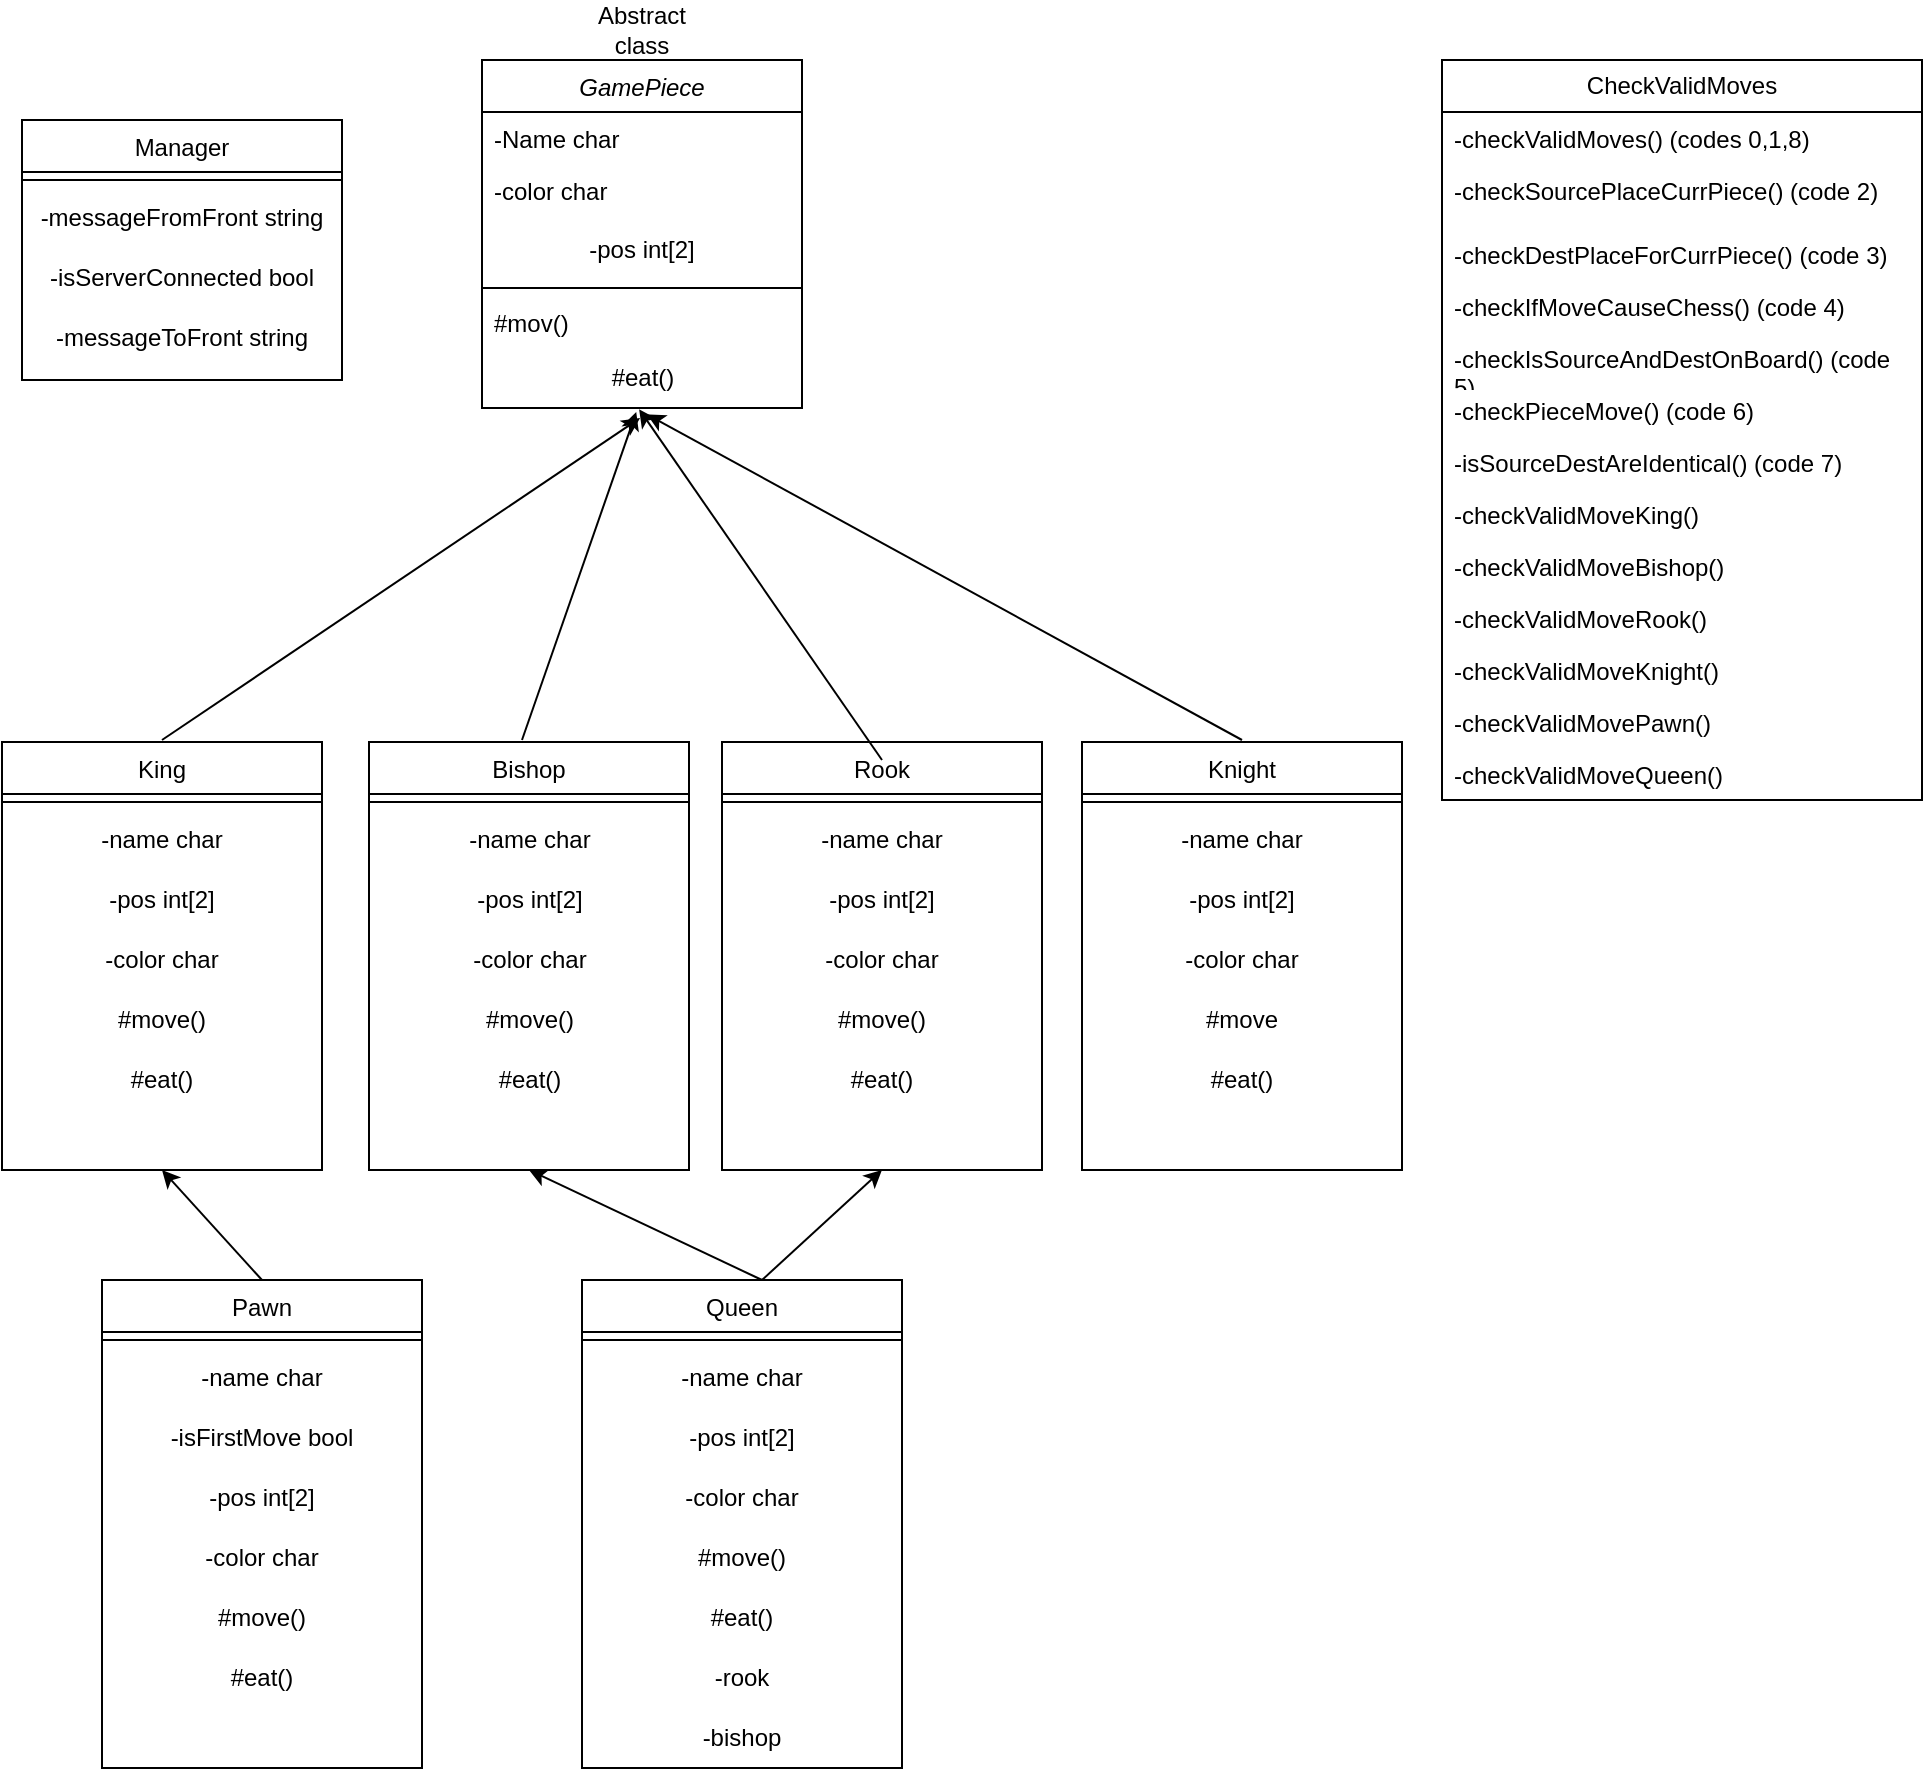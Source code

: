 <mxfile version="25.0.3">
  <diagram id="C5RBs43oDa-KdzZeNtuy" name="Page-1">
    <mxGraphModel dx="1222" dy="686" grid="1" gridSize="10" guides="1" tooltips="1" connect="1" arrows="1" fold="1" page="1" pageScale="1" pageWidth="827" pageHeight="1169" math="0" shadow="0">
      <root>
        <mxCell id="WIyWlLk6GJQsqaUBKTNV-0" />
        <mxCell id="WIyWlLk6GJQsqaUBKTNV-1" parent="WIyWlLk6GJQsqaUBKTNV-0" />
        <mxCell id="zkfFHV4jXpPFQw0GAbJ--0" value="GamePiece" style="swimlane;fontStyle=2;align=center;verticalAlign=top;childLayout=stackLayout;horizontal=1;startSize=26;horizontalStack=0;resizeParent=1;resizeLast=0;collapsible=1;marginBottom=0;rounded=0;shadow=0;strokeWidth=1;" parent="WIyWlLk6GJQsqaUBKTNV-1" vertex="1">
          <mxGeometry x="470" y="30" width="160" height="174" as="geometry">
            <mxRectangle x="230" y="140" width="160" height="26" as="alternateBounds" />
          </mxGeometry>
        </mxCell>
        <mxCell id="zkfFHV4jXpPFQw0GAbJ--1" value="-Name char&#xa;" style="text;align=left;verticalAlign=top;spacingLeft=4;spacingRight=4;overflow=hidden;rotatable=0;points=[[0,0.5],[1,0.5]];portConstraint=eastwest;" parent="zkfFHV4jXpPFQw0GAbJ--0" vertex="1">
          <mxGeometry y="26" width="160" height="26" as="geometry" />
        </mxCell>
        <mxCell id="zkfFHV4jXpPFQw0GAbJ--2" value="-color char" style="text;align=left;verticalAlign=top;spacingLeft=4;spacingRight=4;overflow=hidden;rotatable=0;points=[[0,0.5],[1,0.5]];portConstraint=eastwest;rounded=0;shadow=0;html=0;" parent="zkfFHV4jXpPFQw0GAbJ--0" vertex="1">
          <mxGeometry y="52" width="160" height="28" as="geometry" />
        </mxCell>
        <mxCell id="uKf4khgYDKrkayz7Dchj-2" value="-pos int[2]" style="text;html=1;strokeColor=none;fillColor=none;align=center;verticalAlign=middle;whiteSpace=wrap;rounded=0;" parent="zkfFHV4jXpPFQw0GAbJ--0" vertex="1">
          <mxGeometry y="80" width="160" height="30" as="geometry" />
        </mxCell>
        <mxCell id="zkfFHV4jXpPFQw0GAbJ--4" value="" style="line;html=1;strokeWidth=1;align=left;verticalAlign=middle;spacingTop=-1;spacingLeft=3;spacingRight=3;rotatable=0;labelPosition=right;points=[];portConstraint=eastwest;" parent="zkfFHV4jXpPFQw0GAbJ--0" vertex="1">
          <mxGeometry y="110" width="160" height="8" as="geometry" />
        </mxCell>
        <mxCell id="zkfFHV4jXpPFQw0GAbJ--5" value="#mov()" style="text;align=left;verticalAlign=top;spacingLeft=4;spacingRight=4;overflow=hidden;rotatable=0;points=[[0,0.5],[1,0.5]];portConstraint=eastwest;" parent="zkfFHV4jXpPFQw0GAbJ--0" vertex="1">
          <mxGeometry y="118" width="160" height="26" as="geometry" />
        </mxCell>
        <mxCell id="uKf4khgYDKrkayz7Dchj-0" value="#eat()" style="text;html=1;align=center;verticalAlign=middle;resizable=0;points=[];autosize=1;strokeColor=none;fillColor=none;" parent="zkfFHV4jXpPFQw0GAbJ--0" vertex="1">
          <mxGeometry y="144" width="160" height="30" as="geometry" />
        </mxCell>
        <mxCell id="zkfFHV4jXpPFQw0GAbJ--6" value="King" style="swimlane;fontStyle=0;align=center;verticalAlign=top;childLayout=stackLayout;horizontal=1;startSize=26;horizontalStack=0;resizeParent=1;resizeLast=0;collapsible=1;marginBottom=0;rounded=0;shadow=0;strokeWidth=1;" parent="WIyWlLk6GJQsqaUBKTNV-1" vertex="1">
          <mxGeometry x="230" y="371" width="160" height="214" as="geometry">
            <mxRectangle x="130" y="380" width="160" height="26" as="alternateBounds" />
          </mxGeometry>
        </mxCell>
        <mxCell id="zkfFHV4jXpPFQw0GAbJ--9" value="" style="line;html=1;strokeWidth=1;align=left;verticalAlign=middle;spacingTop=-1;spacingLeft=3;spacingRight=3;rotatable=0;labelPosition=right;points=[];portConstraint=eastwest;" parent="zkfFHV4jXpPFQw0GAbJ--6" vertex="1">
          <mxGeometry y="26" width="160" height="8" as="geometry" />
        </mxCell>
        <mxCell id="uKf4khgYDKrkayz7Dchj-10" value="-name char" style="text;html=1;strokeColor=none;fillColor=none;align=center;verticalAlign=middle;whiteSpace=wrap;rounded=0;" parent="zkfFHV4jXpPFQw0GAbJ--6" vertex="1">
          <mxGeometry y="34" width="160" height="30" as="geometry" />
        </mxCell>
        <mxCell id="uKf4khgYDKrkayz7Dchj-11" value="-pos int[2]" style="text;html=1;strokeColor=none;fillColor=none;align=center;verticalAlign=middle;whiteSpace=wrap;rounded=0;" parent="zkfFHV4jXpPFQw0GAbJ--6" vertex="1">
          <mxGeometry y="64" width="160" height="30" as="geometry" />
        </mxCell>
        <mxCell id="uKf4khgYDKrkayz7Dchj-12" value="-color char" style="text;html=1;strokeColor=none;fillColor=none;align=center;verticalAlign=middle;whiteSpace=wrap;rounded=0;" parent="zkfFHV4jXpPFQw0GAbJ--6" vertex="1">
          <mxGeometry y="94" width="160" height="30" as="geometry" />
        </mxCell>
        <mxCell id="uKf4khgYDKrkayz7Dchj-13" value="#move()" style="text;html=1;strokeColor=none;fillColor=none;align=center;verticalAlign=middle;whiteSpace=wrap;rounded=0;" parent="zkfFHV4jXpPFQw0GAbJ--6" vertex="1">
          <mxGeometry y="124" width="160" height="30" as="geometry" />
        </mxCell>
        <mxCell id="uKf4khgYDKrkayz7Dchj-14" value="#eat()" style="text;html=1;strokeColor=none;fillColor=none;align=center;verticalAlign=middle;whiteSpace=wrap;rounded=0;" parent="zkfFHV4jXpPFQw0GAbJ--6" vertex="1">
          <mxGeometry y="154" width="160" height="30" as="geometry" />
        </mxCell>
        <mxCell id="uKf4khgYDKrkayz7Dchj-16" value="Bishop" style="swimlane;fontStyle=0;align=center;verticalAlign=top;childLayout=stackLayout;horizontal=1;startSize=26;horizontalStack=0;resizeParent=1;resizeLast=0;collapsible=1;marginBottom=0;rounded=0;shadow=0;strokeWidth=1;" parent="WIyWlLk6GJQsqaUBKTNV-1" vertex="1">
          <mxGeometry x="413.5" y="371" width="160" height="214" as="geometry">
            <mxRectangle x="130" y="380" width="160" height="26" as="alternateBounds" />
          </mxGeometry>
        </mxCell>
        <mxCell id="uKf4khgYDKrkayz7Dchj-17" value="" style="line;html=1;strokeWidth=1;align=left;verticalAlign=middle;spacingTop=-1;spacingLeft=3;spacingRight=3;rotatable=0;labelPosition=right;points=[];portConstraint=eastwest;" parent="uKf4khgYDKrkayz7Dchj-16" vertex="1">
          <mxGeometry y="26" width="160" height="8" as="geometry" />
        </mxCell>
        <mxCell id="uKf4khgYDKrkayz7Dchj-19" value="-name char" style="text;html=1;strokeColor=none;fillColor=none;align=center;verticalAlign=middle;whiteSpace=wrap;rounded=0;" parent="uKf4khgYDKrkayz7Dchj-16" vertex="1">
          <mxGeometry y="34" width="160" height="30" as="geometry" />
        </mxCell>
        <mxCell id="uKf4khgYDKrkayz7Dchj-20" value="-pos int[2]" style="text;html=1;strokeColor=none;fillColor=none;align=center;verticalAlign=middle;whiteSpace=wrap;rounded=0;" parent="uKf4khgYDKrkayz7Dchj-16" vertex="1">
          <mxGeometry y="64" width="160" height="30" as="geometry" />
        </mxCell>
        <mxCell id="uKf4khgYDKrkayz7Dchj-21" value="-color char" style="text;html=1;strokeColor=none;fillColor=none;align=center;verticalAlign=middle;whiteSpace=wrap;rounded=0;" parent="uKf4khgYDKrkayz7Dchj-16" vertex="1">
          <mxGeometry y="94" width="160" height="30" as="geometry" />
        </mxCell>
        <mxCell id="uKf4khgYDKrkayz7Dchj-22" value="#move()" style="text;html=1;strokeColor=none;fillColor=none;align=center;verticalAlign=middle;whiteSpace=wrap;rounded=0;" parent="uKf4khgYDKrkayz7Dchj-16" vertex="1">
          <mxGeometry y="124" width="160" height="30" as="geometry" />
        </mxCell>
        <mxCell id="uKf4khgYDKrkayz7Dchj-23" value="#eat()" style="text;html=1;strokeColor=none;fillColor=none;align=center;verticalAlign=middle;whiteSpace=wrap;rounded=0;" parent="uKf4khgYDKrkayz7Dchj-16" vertex="1">
          <mxGeometry y="154" width="160" height="30" as="geometry" />
        </mxCell>
        <mxCell id="uKf4khgYDKrkayz7Dchj-24" value="Pawn" style="swimlane;fontStyle=0;align=center;verticalAlign=top;childLayout=stackLayout;horizontal=1;startSize=26;horizontalStack=0;resizeParent=1;resizeLast=0;collapsible=1;marginBottom=0;rounded=0;shadow=0;strokeWidth=1;" parent="WIyWlLk6GJQsqaUBKTNV-1" vertex="1">
          <mxGeometry x="280" y="640" width="160" height="244" as="geometry">
            <mxRectangle x="130" y="380" width="160" height="26" as="alternateBounds" />
          </mxGeometry>
        </mxCell>
        <mxCell id="uKf4khgYDKrkayz7Dchj-25" value="" style="line;html=1;strokeWidth=1;align=left;verticalAlign=middle;spacingTop=-1;spacingLeft=3;spacingRight=3;rotatable=0;labelPosition=right;points=[];portConstraint=eastwest;" parent="uKf4khgYDKrkayz7Dchj-24" vertex="1">
          <mxGeometry y="26" width="160" height="8" as="geometry" />
        </mxCell>
        <mxCell id="uKf4khgYDKrkayz7Dchj-27" value="-name char" style="text;html=1;strokeColor=none;fillColor=none;align=center;verticalAlign=middle;whiteSpace=wrap;rounded=0;" parent="uKf4khgYDKrkayz7Dchj-24" vertex="1">
          <mxGeometry y="34" width="160" height="30" as="geometry" />
        </mxCell>
        <mxCell id="Nb2OSsjPxE97VhZuJiwx-2" value="-isFirstMove bool" style="text;html=1;align=center;verticalAlign=middle;whiteSpace=wrap;rounded=0;" parent="uKf4khgYDKrkayz7Dchj-24" vertex="1">
          <mxGeometry y="64" width="160" height="30" as="geometry" />
        </mxCell>
        <mxCell id="uKf4khgYDKrkayz7Dchj-28" value="-pos int[2]" style="text;html=1;strokeColor=none;fillColor=none;align=center;verticalAlign=middle;whiteSpace=wrap;rounded=0;" parent="uKf4khgYDKrkayz7Dchj-24" vertex="1">
          <mxGeometry y="94" width="160" height="30" as="geometry" />
        </mxCell>
        <mxCell id="uKf4khgYDKrkayz7Dchj-29" value="-color char" style="text;html=1;strokeColor=none;fillColor=none;align=center;verticalAlign=middle;whiteSpace=wrap;rounded=0;" parent="uKf4khgYDKrkayz7Dchj-24" vertex="1">
          <mxGeometry y="124" width="160" height="30" as="geometry" />
        </mxCell>
        <mxCell id="uKf4khgYDKrkayz7Dchj-30" value="#move()" style="text;html=1;strokeColor=none;fillColor=none;align=center;verticalAlign=middle;whiteSpace=wrap;rounded=0;" parent="uKf4khgYDKrkayz7Dchj-24" vertex="1">
          <mxGeometry y="154" width="160" height="30" as="geometry" />
        </mxCell>
        <mxCell id="uKf4khgYDKrkayz7Dchj-31" value="#eat()" style="text;html=1;strokeColor=none;fillColor=none;align=center;verticalAlign=middle;whiteSpace=wrap;rounded=0;" parent="uKf4khgYDKrkayz7Dchj-24" vertex="1">
          <mxGeometry y="184" width="160" height="30" as="geometry" />
        </mxCell>
        <mxCell id="uKf4khgYDKrkayz7Dchj-33" value="Knight" style="swimlane;fontStyle=0;align=center;verticalAlign=top;childLayout=stackLayout;horizontal=1;startSize=26;horizontalStack=0;resizeParent=1;resizeLast=0;collapsible=1;marginBottom=0;rounded=0;shadow=0;strokeWidth=1;" parent="WIyWlLk6GJQsqaUBKTNV-1" vertex="1">
          <mxGeometry x="770" y="371" width="160" height="214" as="geometry">
            <mxRectangle x="130" y="380" width="160" height="26" as="alternateBounds" />
          </mxGeometry>
        </mxCell>
        <mxCell id="uKf4khgYDKrkayz7Dchj-34" value="" style="line;html=1;strokeWidth=1;align=left;verticalAlign=middle;spacingTop=-1;spacingLeft=3;spacingRight=3;rotatable=0;labelPosition=right;points=[];portConstraint=eastwest;" parent="uKf4khgYDKrkayz7Dchj-33" vertex="1">
          <mxGeometry y="26" width="160" height="8" as="geometry" />
        </mxCell>
        <mxCell id="uKf4khgYDKrkayz7Dchj-36" value="-name char" style="text;html=1;strokeColor=none;fillColor=none;align=center;verticalAlign=middle;whiteSpace=wrap;rounded=0;" parent="uKf4khgYDKrkayz7Dchj-33" vertex="1">
          <mxGeometry y="34" width="160" height="30" as="geometry" />
        </mxCell>
        <mxCell id="uKf4khgYDKrkayz7Dchj-37" value="-pos int[2]" style="text;html=1;strokeColor=none;fillColor=none;align=center;verticalAlign=middle;whiteSpace=wrap;rounded=0;" parent="uKf4khgYDKrkayz7Dchj-33" vertex="1">
          <mxGeometry y="64" width="160" height="30" as="geometry" />
        </mxCell>
        <mxCell id="uKf4khgYDKrkayz7Dchj-38" value="-color char" style="text;html=1;strokeColor=none;fillColor=none;align=center;verticalAlign=middle;whiteSpace=wrap;rounded=0;" parent="uKf4khgYDKrkayz7Dchj-33" vertex="1">
          <mxGeometry y="94" width="160" height="30" as="geometry" />
        </mxCell>
        <mxCell id="uKf4khgYDKrkayz7Dchj-39" value="#move" style="text;html=1;strokeColor=none;fillColor=none;align=center;verticalAlign=middle;whiteSpace=wrap;rounded=0;" parent="uKf4khgYDKrkayz7Dchj-33" vertex="1">
          <mxGeometry y="124" width="160" height="30" as="geometry" />
        </mxCell>
        <mxCell id="uKf4khgYDKrkayz7Dchj-40" value="#eat()" style="text;html=1;strokeColor=none;fillColor=none;align=center;verticalAlign=middle;whiteSpace=wrap;rounded=0;" parent="uKf4khgYDKrkayz7Dchj-33" vertex="1">
          <mxGeometry y="154" width="160" height="30" as="geometry" />
        </mxCell>
        <mxCell id="uKf4khgYDKrkayz7Dchj-51" value="Rook" style="swimlane;fontStyle=0;align=center;verticalAlign=top;childLayout=stackLayout;horizontal=1;startSize=26;horizontalStack=0;resizeParent=1;resizeLast=0;collapsible=1;marginBottom=0;rounded=0;shadow=0;strokeWidth=1;" parent="WIyWlLk6GJQsqaUBKTNV-1" vertex="1">
          <mxGeometry x="590" y="371" width="160" height="214" as="geometry">
            <mxRectangle x="130" y="380" width="160" height="26" as="alternateBounds" />
          </mxGeometry>
        </mxCell>
        <mxCell id="uKf4khgYDKrkayz7Dchj-52" value="" style="line;html=1;strokeWidth=1;align=left;verticalAlign=middle;spacingTop=-1;spacingLeft=3;spacingRight=3;rotatable=0;labelPosition=right;points=[];portConstraint=eastwest;" parent="uKf4khgYDKrkayz7Dchj-51" vertex="1">
          <mxGeometry y="26" width="160" height="8" as="geometry" />
        </mxCell>
        <mxCell id="uKf4khgYDKrkayz7Dchj-54" value="-name char" style="text;html=1;strokeColor=none;fillColor=none;align=center;verticalAlign=middle;whiteSpace=wrap;rounded=0;" parent="uKf4khgYDKrkayz7Dchj-51" vertex="1">
          <mxGeometry y="34" width="160" height="30" as="geometry" />
        </mxCell>
        <mxCell id="uKf4khgYDKrkayz7Dchj-55" value="-pos int[2]" style="text;html=1;strokeColor=none;fillColor=none;align=center;verticalAlign=middle;whiteSpace=wrap;rounded=0;" parent="uKf4khgYDKrkayz7Dchj-51" vertex="1">
          <mxGeometry y="64" width="160" height="30" as="geometry" />
        </mxCell>
        <mxCell id="uKf4khgYDKrkayz7Dchj-56" value="-color char" style="text;html=1;strokeColor=none;fillColor=none;align=center;verticalAlign=middle;whiteSpace=wrap;rounded=0;" parent="uKf4khgYDKrkayz7Dchj-51" vertex="1">
          <mxGeometry y="94" width="160" height="30" as="geometry" />
        </mxCell>
        <mxCell id="uKf4khgYDKrkayz7Dchj-57" value="#move()" style="text;html=1;strokeColor=none;fillColor=none;align=center;verticalAlign=middle;whiteSpace=wrap;rounded=0;" parent="uKf4khgYDKrkayz7Dchj-51" vertex="1">
          <mxGeometry y="124" width="160" height="30" as="geometry" />
        </mxCell>
        <mxCell id="uKf4khgYDKrkayz7Dchj-58" value="#eat()" style="text;html=1;strokeColor=none;fillColor=none;align=center;verticalAlign=middle;whiteSpace=wrap;rounded=0;" parent="uKf4khgYDKrkayz7Dchj-51" vertex="1">
          <mxGeometry y="154" width="160" height="30" as="geometry" />
        </mxCell>
        <mxCell id="uKf4khgYDKrkayz7Dchj-59" value="Queen" style="swimlane;fontStyle=0;align=center;verticalAlign=top;childLayout=stackLayout;horizontal=1;startSize=26;horizontalStack=0;resizeParent=1;resizeLast=0;collapsible=1;marginBottom=0;rounded=0;shadow=0;strokeWidth=1;" parent="WIyWlLk6GJQsqaUBKTNV-1" vertex="1">
          <mxGeometry x="520" y="640" width="160" height="244" as="geometry">
            <mxRectangle x="130" y="380" width="160" height="26" as="alternateBounds" />
          </mxGeometry>
        </mxCell>
        <mxCell id="uKf4khgYDKrkayz7Dchj-60" value="" style="line;html=1;strokeWidth=1;align=left;verticalAlign=middle;spacingTop=-1;spacingLeft=3;spacingRight=3;rotatable=0;labelPosition=right;points=[];portConstraint=eastwest;" parent="uKf4khgYDKrkayz7Dchj-59" vertex="1">
          <mxGeometry y="26" width="160" height="8" as="geometry" />
        </mxCell>
        <mxCell id="uKf4khgYDKrkayz7Dchj-62" value="-name char" style="text;html=1;strokeColor=none;fillColor=none;align=center;verticalAlign=middle;whiteSpace=wrap;rounded=0;" parent="uKf4khgYDKrkayz7Dchj-59" vertex="1">
          <mxGeometry y="34" width="160" height="30" as="geometry" />
        </mxCell>
        <mxCell id="uKf4khgYDKrkayz7Dchj-63" value="-pos int[2]" style="text;html=1;strokeColor=none;fillColor=none;align=center;verticalAlign=middle;whiteSpace=wrap;rounded=0;" parent="uKf4khgYDKrkayz7Dchj-59" vertex="1">
          <mxGeometry y="64" width="160" height="30" as="geometry" />
        </mxCell>
        <mxCell id="uKf4khgYDKrkayz7Dchj-64" value="-color char" style="text;html=1;strokeColor=none;fillColor=none;align=center;verticalAlign=middle;whiteSpace=wrap;rounded=0;" parent="uKf4khgYDKrkayz7Dchj-59" vertex="1">
          <mxGeometry y="94" width="160" height="30" as="geometry" />
        </mxCell>
        <mxCell id="uKf4khgYDKrkayz7Dchj-65" value="#move()" style="text;html=1;strokeColor=none;fillColor=none;align=center;verticalAlign=middle;whiteSpace=wrap;rounded=0;" parent="uKf4khgYDKrkayz7Dchj-59" vertex="1">
          <mxGeometry y="124" width="160" height="30" as="geometry" />
        </mxCell>
        <mxCell id="uKf4khgYDKrkayz7Dchj-66" value="#eat()" style="text;html=1;strokeColor=none;fillColor=none;align=center;verticalAlign=middle;whiteSpace=wrap;rounded=0;" parent="uKf4khgYDKrkayz7Dchj-59" vertex="1">
          <mxGeometry y="154" width="160" height="30" as="geometry" />
        </mxCell>
        <mxCell id="2d02JC_sg-Ys1QMe8asH-29" value="-rook" style="text;html=1;strokeColor=none;fillColor=none;align=center;verticalAlign=middle;whiteSpace=wrap;rounded=0;" parent="uKf4khgYDKrkayz7Dchj-59" vertex="1">
          <mxGeometry y="184" width="160" height="30" as="geometry" />
        </mxCell>
        <mxCell id="2d02JC_sg-Ys1QMe8asH-31" value="-bishop" style="text;html=1;strokeColor=none;fillColor=none;align=center;verticalAlign=middle;whiteSpace=wrap;rounded=0;" parent="uKf4khgYDKrkayz7Dchj-59" vertex="1">
          <mxGeometry y="214" width="160" height="30" as="geometry" />
        </mxCell>
        <mxCell id="Nb2OSsjPxE97VhZuJiwx-0" value="Abstract class" style="text;html=1;align=center;verticalAlign=middle;whiteSpace=wrap;rounded=0;" parent="WIyWlLk6GJQsqaUBKTNV-1" vertex="1">
          <mxGeometry x="520" width="60" height="30" as="geometry" />
        </mxCell>
        <mxCell id="Nb2OSsjPxE97VhZuJiwx-3" value="Manager" style="swimlane;fontStyle=0;align=center;verticalAlign=top;childLayout=stackLayout;horizontal=1;startSize=26;horizontalStack=0;resizeParent=1;resizeLast=0;collapsible=1;marginBottom=0;rounded=0;shadow=0;strokeWidth=1;" parent="WIyWlLk6GJQsqaUBKTNV-1" vertex="1">
          <mxGeometry x="240" y="60" width="160" height="130" as="geometry">
            <mxRectangle x="130" y="380" width="160" height="26" as="alternateBounds" />
          </mxGeometry>
        </mxCell>
        <mxCell id="Nb2OSsjPxE97VhZuJiwx-4" value="" style="line;html=1;strokeWidth=1;align=left;verticalAlign=middle;spacingTop=-1;spacingLeft=3;spacingRight=3;rotatable=0;labelPosition=right;points=[];portConstraint=eastwest;" parent="Nb2OSsjPxE97VhZuJiwx-3" vertex="1">
          <mxGeometry y="26" width="160" height="8" as="geometry" />
        </mxCell>
        <mxCell id="Nb2OSsjPxE97VhZuJiwx-5" value="-messageFromFront string" style="text;html=1;strokeColor=none;fillColor=none;align=center;verticalAlign=middle;whiteSpace=wrap;rounded=0;" parent="Nb2OSsjPxE97VhZuJiwx-3" vertex="1">
          <mxGeometry y="34" width="160" height="30" as="geometry" />
        </mxCell>
        <mxCell id="Nb2OSsjPxE97VhZuJiwx-6" value="-isServerConnected bool" style="text;html=1;strokeColor=none;fillColor=none;align=center;verticalAlign=middle;whiteSpace=wrap;rounded=0;" parent="Nb2OSsjPxE97VhZuJiwx-3" vertex="1">
          <mxGeometry y="64" width="160" height="30" as="geometry" />
        </mxCell>
        <mxCell id="Nb2OSsjPxE97VhZuJiwx-7" value="-messageToFront string" style="text;html=1;strokeColor=none;fillColor=none;align=center;verticalAlign=middle;whiteSpace=wrap;rounded=0;" parent="Nb2OSsjPxE97VhZuJiwx-3" vertex="1">
          <mxGeometry y="94" width="160" height="30" as="geometry" />
        </mxCell>
        <mxCell id="2d02JC_sg-Ys1QMe8asH-1" value="" style="endArrow=classic;html=1;rounded=0;entryX=0.494;entryY=1.167;entryDx=0;entryDy=0;entryPerimeter=0;" parent="WIyWlLk6GJQsqaUBKTNV-1" target="uKf4khgYDKrkayz7Dchj-0" edge="1">
          <mxGeometry width="50" height="50" relative="1" as="geometry">
            <mxPoint x="310" y="370" as="sourcePoint" />
            <mxPoint x="360" y="320" as="targetPoint" />
          </mxGeometry>
        </mxCell>
        <mxCell id="2d02JC_sg-Ys1QMe8asH-2" value="" style="endArrow=classic;html=1;rounded=0;entryX=0.516;entryY=1.107;entryDx=0;entryDy=0;entryPerimeter=0;" parent="WIyWlLk6GJQsqaUBKTNV-1" target="uKf4khgYDKrkayz7Dchj-0" edge="1">
          <mxGeometry width="50" height="50" relative="1" as="geometry">
            <mxPoint x="850" y="370" as="sourcePoint" />
            <mxPoint x="900" y="320" as="targetPoint" />
          </mxGeometry>
        </mxCell>
        <mxCell id="2d02JC_sg-Ys1QMe8asH-3" value="" style="endArrow=classic;html=1;rounded=0;entryX=0.482;entryY=1.067;entryDx=0;entryDy=0;entryPerimeter=0;" parent="WIyWlLk6GJQsqaUBKTNV-1" target="uKf4khgYDKrkayz7Dchj-0" edge="1">
          <mxGeometry width="50" height="50" relative="1" as="geometry">
            <mxPoint x="490" y="370" as="sourcePoint" />
            <mxPoint x="550" y="260" as="targetPoint" />
          </mxGeometry>
        </mxCell>
        <mxCell id="2d02JC_sg-Ys1QMe8asH-4" value="" style="endArrow=classic;html=1;rounded=0;entryX=0.491;entryY=1.02;entryDx=0;entryDy=0;entryPerimeter=0;" parent="WIyWlLk6GJQsqaUBKTNV-1" target="uKf4khgYDKrkayz7Dchj-0" edge="1">
          <mxGeometry width="50" height="50" relative="1" as="geometry">
            <mxPoint x="670" y="380" as="sourcePoint" />
            <mxPoint x="550" y="260" as="targetPoint" />
          </mxGeometry>
        </mxCell>
        <mxCell id="2d02JC_sg-Ys1QMe8asH-5" value="" style="endArrow=classic;html=1;rounded=0;entryX=0.5;entryY=1;entryDx=0;entryDy=0;" parent="WIyWlLk6GJQsqaUBKTNV-1" target="uKf4khgYDKrkayz7Dchj-51" edge="1">
          <mxGeometry width="50" height="50" relative="1" as="geometry">
            <mxPoint x="610" y="640" as="sourcePoint" />
            <mxPoint x="660" y="590" as="targetPoint" />
          </mxGeometry>
        </mxCell>
        <mxCell id="2d02JC_sg-Ys1QMe8asH-6" value="" style="endArrow=classic;html=1;rounded=0;entryX=0.5;entryY=1;entryDx=0;entryDy=0;" parent="WIyWlLk6GJQsqaUBKTNV-1" target="uKf4khgYDKrkayz7Dchj-16" edge="1">
          <mxGeometry width="50" height="50" relative="1" as="geometry">
            <mxPoint x="610" y="640" as="sourcePoint" />
            <mxPoint x="650" y="590" as="targetPoint" />
          </mxGeometry>
        </mxCell>
        <mxCell id="2d02JC_sg-Ys1QMe8asH-7" value="" style="endArrow=classic;html=1;rounded=0;entryX=0.5;entryY=1;entryDx=0;entryDy=0;" parent="WIyWlLk6GJQsqaUBKTNV-1" target="zkfFHV4jXpPFQw0GAbJ--6" edge="1">
          <mxGeometry width="50" height="50" relative="1" as="geometry">
            <mxPoint x="360" y="640" as="sourcePoint" />
            <mxPoint x="410" y="590" as="targetPoint" />
          </mxGeometry>
        </mxCell>
        <mxCell id="2d02JC_sg-Ys1QMe8asH-17" value="CheckValidMoves" style="swimlane;fontStyle=0;childLayout=stackLayout;horizontal=1;startSize=26;fillColor=none;horizontalStack=0;resizeParent=1;resizeParentMax=0;resizeLast=0;collapsible=1;marginBottom=0;whiteSpace=wrap;html=1;" parent="WIyWlLk6GJQsqaUBKTNV-1" vertex="1">
          <mxGeometry x="950" y="30" width="240" height="370" as="geometry" />
        </mxCell>
        <mxCell id="2d02JC_sg-Ys1QMe8asH-18" value="-checkValidMoves() (codes 0,1,8)" style="text;strokeColor=none;fillColor=none;align=left;verticalAlign=top;spacingLeft=4;spacingRight=4;overflow=hidden;rotatable=0;points=[[0,0.5],[1,0.5]];portConstraint=eastwest;whiteSpace=wrap;html=1;" parent="2d02JC_sg-Ys1QMe8asH-17" vertex="1">
          <mxGeometry y="26" width="240" height="26" as="geometry" />
        </mxCell>
        <mxCell id="2d02JC_sg-Ys1QMe8asH-20" value="-checkSourcePlaceCurrPiece() (code 2)" style="text;strokeColor=none;fillColor=none;align=left;verticalAlign=top;spacingLeft=4;spacingRight=4;overflow=hidden;rotatable=0;points=[[0,0.5],[1,0.5]];portConstraint=eastwest;whiteSpace=wrap;html=1;" parent="2d02JC_sg-Ys1QMe8asH-17" vertex="1">
          <mxGeometry y="52" width="240" height="32" as="geometry" />
        </mxCell>
        <mxCell id="2d02JC_sg-Ys1QMe8asH-22" value="-checkDestPlaceForCurrPiece() (code 3)" style="text;strokeColor=none;fillColor=none;align=left;verticalAlign=top;spacingLeft=4;spacingRight=4;overflow=hidden;rotatable=0;points=[[0,0.5],[1,0.5]];portConstraint=eastwest;whiteSpace=wrap;html=1;" parent="2d02JC_sg-Ys1QMe8asH-17" vertex="1">
          <mxGeometry y="84" width="240" height="26" as="geometry" />
        </mxCell>
        <mxCell id="2d02JC_sg-Ys1QMe8asH-23" value="-checkIfMoveCauseChess() (code 4)" style="text;strokeColor=none;fillColor=none;align=left;verticalAlign=top;spacingLeft=4;spacingRight=4;overflow=hidden;rotatable=0;points=[[0,0.5],[1,0.5]];portConstraint=eastwest;whiteSpace=wrap;html=1;" parent="2d02JC_sg-Ys1QMe8asH-17" vertex="1">
          <mxGeometry y="110" width="240" height="26" as="geometry" />
        </mxCell>
        <mxCell id="2d02JC_sg-Ys1QMe8asH-25" value="-checkIsSourceAndDestOnBoard() (code 5)" style="text;strokeColor=none;fillColor=none;align=left;verticalAlign=top;spacingLeft=4;spacingRight=4;overflow=hidden;rotatable=0;points=[[0,0.5],[1,0.5]];portConstraint=eastwest;whiteSpace=wrap;html=1;" parent="2d02JC_sg-Ys1QMe8asH-17" vertex="1">
          <mxGeometry y="136" width="240" height="26" as="geometry" />
        </mxCell>
        <mxCell id="2d02JC_sg-Ys1QMe8asH-24" value="-checkPieceMove() (code 6)" style="text;strokeColor=none;fillColor=none;align=left;verticalAlign=top;spacingLeft=4;spacingRight=4;overflow=hidden;rotatable=0;points=[[0,0.5],[1,0.5]];portConstraint=eastwest;whiteSpace=wrap;html=1;" parent="2d02JC_sg-Ys1QMe8asH-17" vertex="1">
          <mxGeometry y="162" width="240" height="26" as="geometry" />
        </mxCell>
        <mxCell id="2d02JC_sg-Ys1QMe8asH-26" value="-isSourceDestAreIdentical() (code 7)" style="text;strokeColor=none;fillColor=none;align=left;verticalAlign=top;spacingLeft=4;spacingRight=4;overflow=hidden;rotatable=0;points=[[0,0.5],[1,0.5]];portConstraint=eastwest;whiteSpace=wrap;html=1;" parent="2d02JC_sg-Ys1QMe8asH-17" vertex="1">
          <mxGeometry y="188" width="240" height="26" as="geometry" />
        </mxCell>
        <mxCell id="E3f2g0ygKTL9KysWgXVT-1" value="-checkValidMoveKing()" style="text;strokeColor=none;fillColor=none;align=left;verticalAlign=top;spacingLeft=4;spacingRight=4;overflow=hidden;rotatable=0;points=[[0,0.5],[1,0.5]];portConstraint=eastwest;whiteSpace=wrap;html=1;" parent="2d02JC_sg-Ys1QMe8asH-17" vertex="1">
          <mxGeometry y="214" width="240" height="26" as="geometry" />
        </mxCell>
        <mxCell id="E3f2g0ygKTL9KysWgXVT-2" value="-checkValidMoveBishop()" style="text;strokeColor=none;fillColor=none;align=left;verticalAlign=top;spacingLeft=4;spacingRight=4;overflow=hidden;rotatable=0;points=[[0,0.5],[1,0.5]];portConstraint=eastwest;whiteSpace=wrap;html=1;" parent="2d02JC_sg-Ys1QMe8asH-17" vertex="1">
          <mxGeometry y="240" width="240" height="26" as="geometry" />
        </mxCell>
        <mxCell id="E3f2g0ygKTL9KysWgXVT-3" value="-checkValidMoveRook()" style="text;strokeColor=none;fillColor=none;align=left;verticalAlign=top;spacingLeft=4;spacingRight=4;overflow=hidden;rotatable=0;points=[[0,0.5],[1,0.5]];portConstraint=eastwest;whiteSpace=wrap;html=1;" parent="2d02JC_sg-Ys1QMe8asH-17" vertex="1">
          <mxGeometry y="266" width="240" height="26" as="geometry" />
        </mxCell>
        <mxCell id="E3f2g0ygKTL9KysWgXVT-4" value="-checkValidMoveKnight()" style="text;strokeColor=none;fillColor=none;align=left;verticalAlign=top;spacingLeft=4;spacingRight=4;overflow=hidden;rotatable=0;points=[[0,0.5],[1,0.5]];portConstraint=eastwest;whiteSpace=wrap;html=1;" parent="2d02JC_sg-Ys1QMe8asH-17" vertex="1">
          <mxGeometry y="292" width="240" height="26" as="geometry" />
        </mxCell>
        <mxCell id="E3f2g0ygKTL9KysWgXVT-5" value="-checkValidMovePawn()" style="text;strokeColor=none;fillColor=none;align=left;verticalAlign=top;spacingLeft=4;spacingRight=4;overflow=hidden;rotatable=0;points=[[0,0.5],[1,0.5]];portConstraint=eastwest;whiteSpace=wrap;html=1;" parent="2d02JC_sg-Ys1QMe8asH-17" vertex="1">
          <mxGeometry y="318" width="240" height="26" as="geometry" />
        </mxCell>
        <mxCell id="E3f2g0ygKTL9KysWgXVT-6" value="-checkValidMoveQueen()" style="text;strokeColor=none;fillColor=none;align=left;verticalAlign=top;spacingLeft=4;spacingRight=4;overflow=hidden;rotatable=0;points=[[0,0.5],[1,0.5]];portConstraint=eastwest;whiteSpace=wrap;html=1;" parent="2d02JC_sg-Ys1QMe8asH-17" vertex="1">
          <mxGeometry y="344" width="240" height="26" as="geometry" />
        </mxCell>
      </root>
    </mxGraphModel>
  </diagram>
</mxfile>
